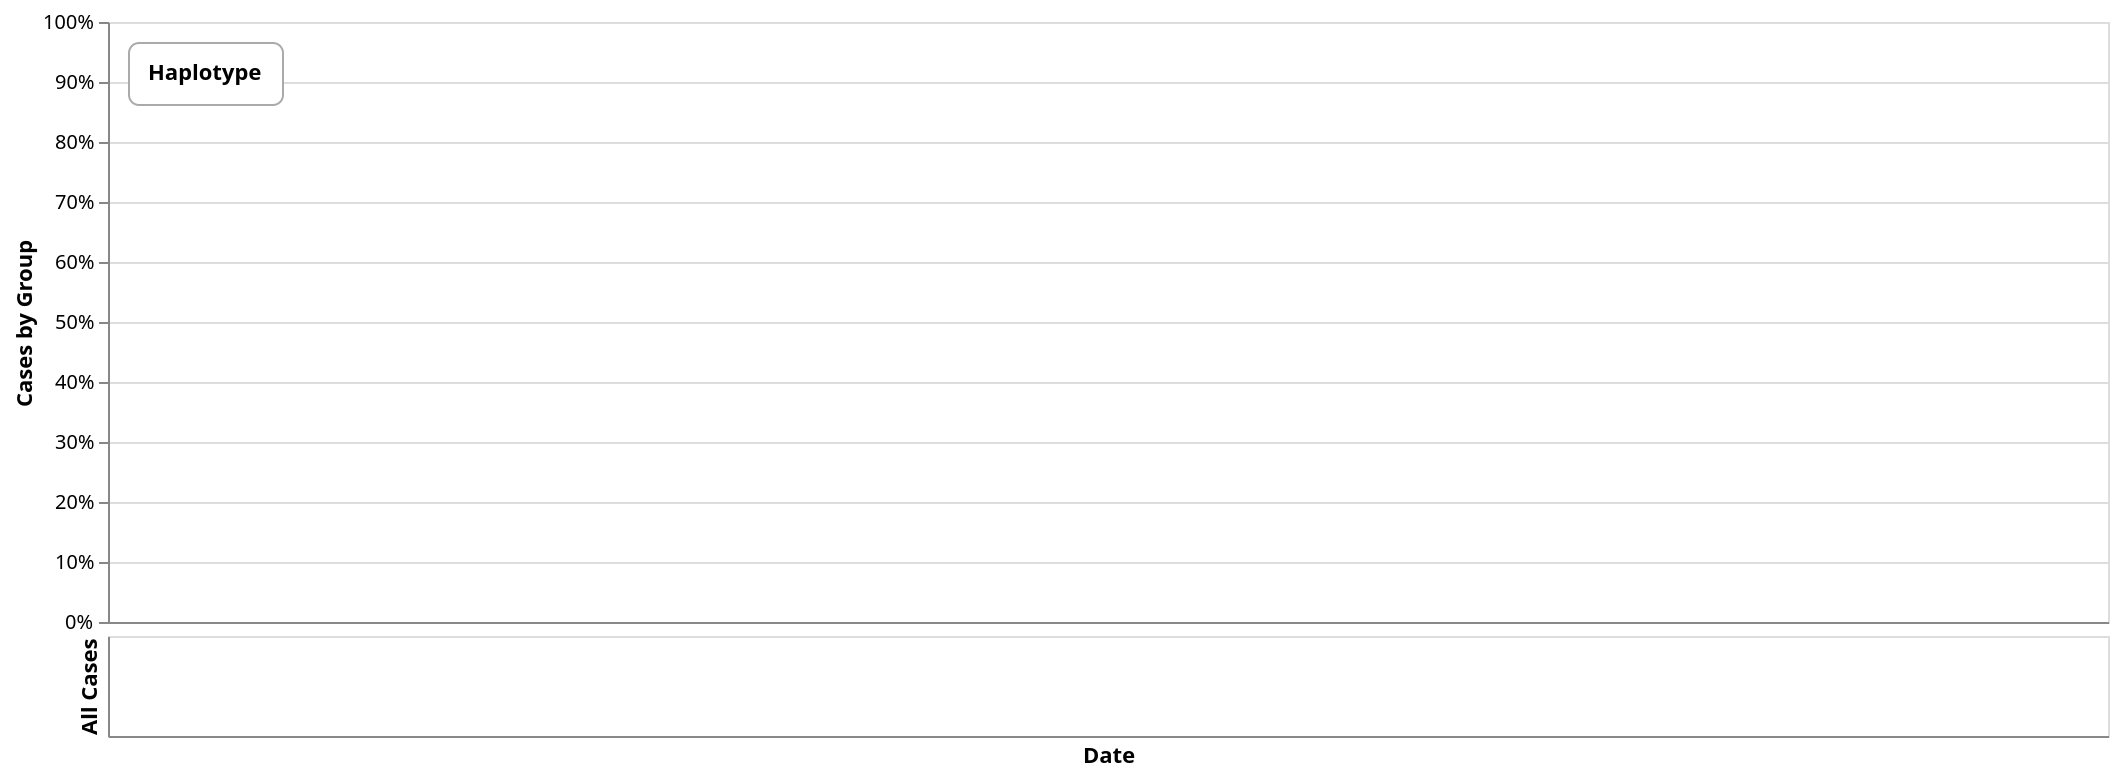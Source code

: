 {
  "$schema": "https://vega.github.io/schema/vega-lite/v4.json",
  "data": {
    "name": "case_data",
    "format": {
      "type": "json",
      "parse": {
        "loc_id": "number",
        "date": "number",
        "cases_sum": "number"
      }
    }
  },
  "vconcat": [
    {
      "width": 1000,
      "height": 300,
      "mark": "area",
      "selection": {
        "highlight": {
          "type": "single",
          "empty": "all",
          "on": "mouseover",
          "encodings": ["color"]
        }
      },
      "encoding": {
        "x": {
          "field": "date",
          "type": "temporal",
          "scale": {
            "domain": {
              "selection": "brush"
            }
          },
          "axis": {
            "title": null,
            "grid": true
          }
        },
        "y": {
          "field": "cases_sum",
          "type": "quantitative",
          "axis": {
            "title": "Cases by Group"
          },
          "stack": "normalize"
        },
        "color": {
          "field": "group",
          "type": "nominal",
          "scale": { "scheme": "tableau20" },
          "legend": {
            "direction": "vertical",
            "columns": 3,
            "clipHeight": 15,
            "rowPadding": 2,
            "columnPadding": 10,
            "title": "Haplotype",
            "orient": "top-left",
            "fillColor": "#FFF",
            "strokeColor": "#AAA",
            "padding": 10,
            "offset": 10,
            "cornerRadius": 5
          }
        },
        "opacity": {
          "condition": { "selection": "highlight", "value": 1 },
          "value": 0.8
        },
        "tooltip": {
          "field": "group",
          "type": "nominal"
        }
      }
    },
    {
      "width": 1000,
      "height": 50,
      "mark": "bar",
      "encoding": {
        "x": {
          "field": "date",
          "type": "temporal",
          "axis": {
            "tickCount": "week",
            "title": "Date",
            "labelAlign": "left",
            "labelExpr": "[timeFormat(datum.value, '%b'), timeFormat(datum.value, '%d')]",
            "labelOffset": 4,
            "labelPadding": -24,
            "tickSize": 30
          }
        },
        "y": {
          "aggregate": "sum",
          "field": "cases_sum",
          "type": "quantitative",
          "axis": {
            "title": "All Cases"
          }
        },
        "fill": {
          "condition": {
            "selection": "brush",
            "value": "blue"
          },
          "value": "red"
        }
      },
      "selection": {
        "brush": {
          "type": "interval",
          "encodings": ["x"]
        }
      }
    }
  ],
  "config": {
    "concat": {
      "spacing": 0
    },
    "bar": {
      "continuousBandSize": 5
    }
  }
}
